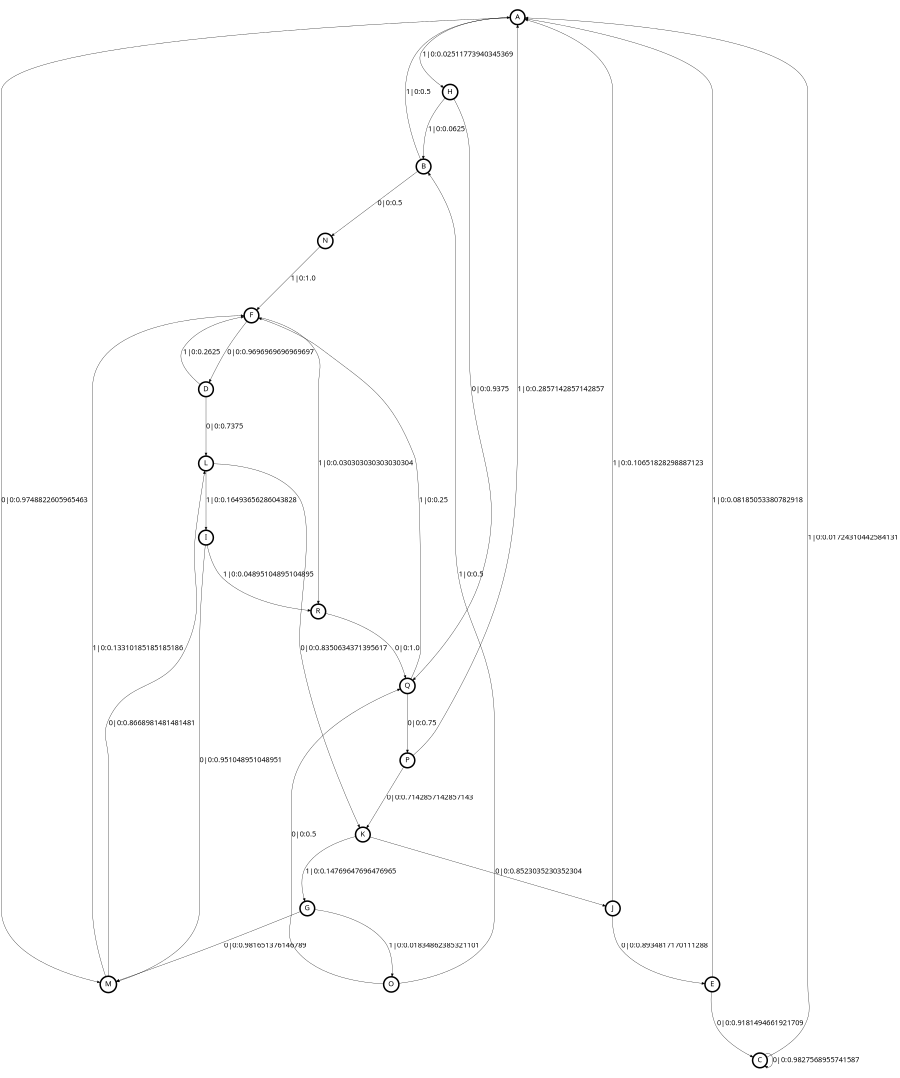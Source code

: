 digraph  {
size = "6,8.5";
ratio = "fill";
node
[shape = circle];
node [fontsize = 24];
node [penwidth = 5];
edge [fontsize = 24];
node [fontname = "CMU Serif Roman"];
graph [fontname = "CMU Serif Roman"];
edge [fontname = "CMU Serif Roman"];
A -> H [label = "1|0:0.02511773940345369\l"];
A -> M [label = "0|0:0.9748822605965463\l"];
B -> A [label = "1|0:0.5\l"];
B -> N [label = "0|0:0.5\l"];
C -> A [label = "1|0:0.01724310442584131\l"];
C -> C [label = "0|0:0.9827568955741587\l"];
D -> F [label = "1|0:0.2625\l"];
D -> L [label = "0|0:0.7375\l"];
E -> A [label = "1|0:0.08185053380782918\l"];
E -> C [label = "0|0:0.9181494661921709\l"];
F -> D [label = "0|0:0.9696969696969697\l"];
F -> R [label = "1|0:0.030303030303030304\l"];
G -> M [label = "0|0:0.981651376146789\l"];
G -> O [label = "1|0:0.01834862385321101\l"];
H -> B [label = "1|0:0.0625\l"];
H -> Q [label = "0|0:0.9375\l"];
I -> M [label = "0|0:0.951048951048951\l"];
I -> R [label = "1|0:0.04895104895104895\l"];
J -> A [label = "1|0:0.10651828298887123\l"];
J -> E [label = "0|0:0.8934817170111288\l"];
K -> G [label = "1|0:0.14769647696476965\l"];
K -> J [label = "0|0:0.8523035230352304\l"];
L -> I [label = "1|0:0.16493656286043828\l"];
L -> K [label = "0|0:0.8350634371395617\l"];
M -> F [label = "1|0:0.13310185185185186\l"];
M -> L [label = "0|0:0.8668981481481481\l"];
N -> F [label = "1|0:1.0\l"];
O -> B [label = "1|0:0.5\l"];
O -> Q [label = "0|0:0.5\l"];
P -> A [label = "1|0:0.2857142857142857\l"];
P -> K [label = "0|0:0.7142857142857143\l"];
Q -> F [label = "1|0:0.25\l"];
Q -> P [label = "0|0:0.75\l"];
R -> Q [label = "0|0:1.0\l"];
}